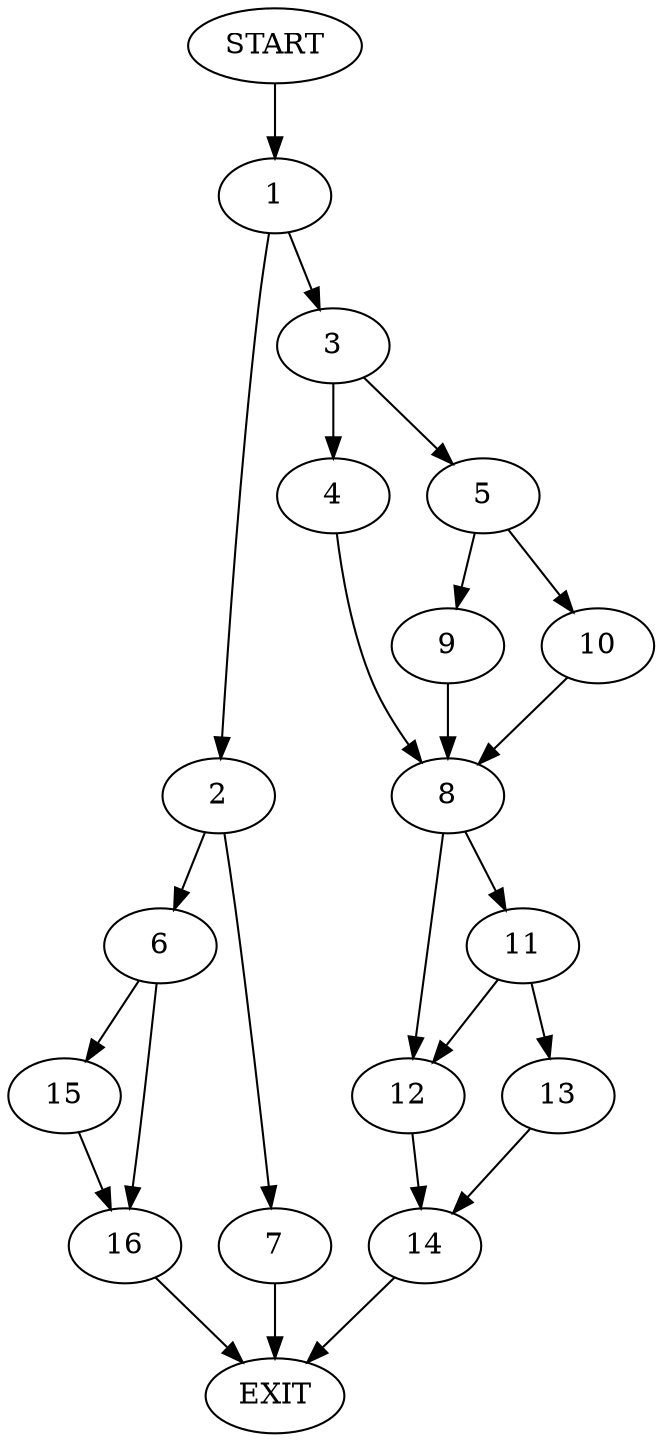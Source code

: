 digraph {
0 [label="START"]
17 [label="EXIT"]
0 -> 1
1 -> 2
1 -> 3
3 -> 4
3 -> 5
2 -> 6
2 -> 7
4 -> 8
5 -> 9
5 -> 10
8 -> 11
8 -> 12
10 -> 8
9 -> 8
11 -> 13
11 -> 12
12 -> 14
13 -> 14
14 -> 17
6 -> 15
6 -> 16
7 -> 17
15 -> 16
16 -> 17
}
